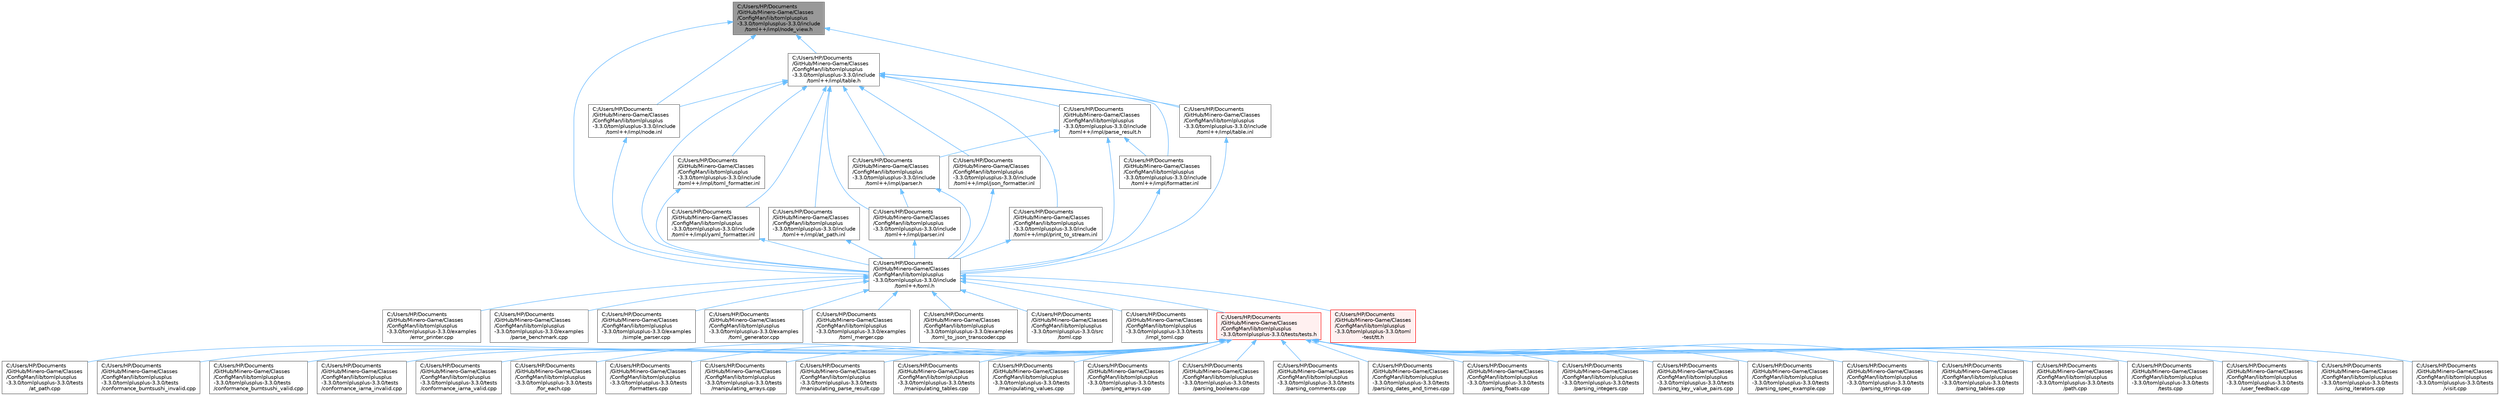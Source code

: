 digraph "C:/Users/HP/Documents/GitHub/Minero-Game/Classes/ConfigMan/lib/tomlplusplus-3.3.0/tomlplusplus-3.3.0/include/toml++/impl/node_view.h"
{
 // LATEX_PDF_SIZE
  bgcolor="transparent";
  edge [fontname=Helvetica,fontsize=10,labelfontname=Helvetica,labelfontsize=10];
  node [fontname=Helvetica,fontsize=10,shape=box,height=0.2,width=0.4];
  Node1 [id="Node000001",label="C:/Users/HP/Documents\l/GitHub/Minero-Game/Classes\l/ConfigMan/lib/tomlplusplus\l-3.3.0/tomlplusplus-3.3.0/include\l/toml++/impl/node_view.h",height=0.2,width=0.4,color="gray40", fillcolor="grey60", style="filled", fontcolor="black",tooltip=" "];
  Node1 -> Node2 [id="edge67_Node000001_Node000002",dir="back",color="steelblue1",style="solid",tooltip=" "];
  Node2 [id="Node000002",label="C:/Users/HP/Documents\l/GitHub/Minero-Game/Classes\l/ConfigMan/lib/tomlplusplus\l-3.3.0/tomlplusplus-3.3.0/include\l/toml++/impl/node.inl",height=0.2,width=0.4,color="grey40", fillcolor="white", style="filled",URL="$node_8inl.html",tooltip=" "];
  Node2 -> Node3 [id="edge68_Node000002_Node000003",dir="back",color="steelblue1",style="solid",tooltip=" "];
  Node3 [id="Node000003",label="C:/Users/HP/Documents\l/GitHub/Minero-Game/Classes\l/ConfigMan/lib/tomlplusplus\l-3.3.0/tomlplusplus-3.3.0/include\l/toml++/toml.h",height=0.2,width=0.4,color="grey40", fillcolor="white", style="filled",URL="$toml_8h.html",tooltip=" "];
  Node3 -> Node4 [id="edge69_Node000003_Node000004",dir="back",color="steelblue1",style="solid",tooltip=" "];
  Node4 [id="Node000004",label="C:/Users/HP/Documents\l/GitHub/Minero-Game/Classes\l/ConfigMan/lib/tomlplusplus\l-3.3.0/tomlplusplus-3.3.0/examples\l/error_printer.cpp",height=0.2,width=0.4,color="grey40", fillcolor="white", style="filled",URL="$error__printer_8cpp.html",tooltip=" "];
  Node3 -> Node5 [id="edge70_Node000003_Node000005",dir="back",color="steelblue1",style="solid",tooltip=" "];
  Node5 [id="Node000005",label="C:/Users/HP/Documents\l/GitHub/Minero-Game/Classes\l/ConfigMan/lib/tomlplusplus\l-3.3.0/tomlplusplus-3.3.0/examples\l/parse_benchmark.cpp",height=0.2,width=0.4,color="grey40", fillcolor="white", style="filled",URL="$parse__benchmark_8cpp.html",tooltip=" "];
  Node3 -> Node6 [id="edge71_Node000003_Node000006",dir="back",color="steelblue1",style="solid",tooltip=" "];
  Node6 [id="Node000006",label="C:/Users/HP/Documents\l/GitHub/Minero-Game/Classes\l/ConfigMan/lib/tomlplusplus\l-3.3.0/tomlplusplus-3.3.0/examples\l/simple_parser.cpp",height=0.2,width=0.4,color="grey40", fillcolor="white", style="filled",URL="$simple__parser_8cpp.html",tooltip=" "];
  Node3 -> Node7 [id="edge72_Node000003_Node000007",dir="back",color="steelblue1",style="solid",tooltip=" "];
  Node7 [id="Node000007",label="C:/Users/HP/Documents\l/GitHub/Minero-Game/Classes\l/ConfigMan/lib/tomlplusplus\l-3.3.0/tomlplusplus-3.3.0/examples\l/toml_generator.cpp",height=0.2,width=0.4,color="grey40", fillcolor="white", style="filled",URL="$toml__generator_8cpp.html",tooltip=" "];
  Node3 -> Node8 [id="edge73_Node000003_Node000008",dir="back",color="steelblue1",style="solid",tooltip=" "];
  Node8 [id="Node000008",label="C:/Users/HP/Documents\l/GitHub/Minero-Game/Classes\l/ConfigMan/lib/tomlplusplus\l-3.3.0/tomlplusplus-3.3.0/examples\l/toml_merger.cpp",height=0.2,width=0.4,color="grey40", fillcolor="white", style="filled",URL="$toml__merger_8cpp.html",tooltip=" "];
  Node3 -> Node9 [id="edge74_Node000003_Node000009",dir="back",color="steelblue1",style="solid",tooltip=" "];
  Node9 [id="Node000009",label="C:/Users/HP/Documents\l/GitHub/Minero-Game/Classes\l/ConfigMan/lib/tomlplusplus\l-3.3.0/tomlplusplus-3.3.0/examples\l/toml_to_json_transcoder.cpp",height=0.2,width=0.4,color="grey40", fillcolor="white", style="filled",URL="$toml__to__json__transcoder_8cpp.html",tooltip=" "];
  Node3 -> Node10 [id="edge75_Node000003_Node000010",dir="back",color="steelblue1",style="solid",tooltip=" "];
  Node10 [id="Node000010",label="C:/Users/HP/Documents\l/GitHub/Minero-Game/Classes\l/ConfigMan/lib/tomlplusplus\l-3.3.0/tomlplusplus-3.3.0/src\l/toml.cpp",height=0.2,width=0.4,color="grey40", fillcolor="white", style="filled",URL="$toml_8cpp.html",tooltip=" "];
  Node3 -> Node11 [id="edge76_Node000003_Node000011",dir="back",color="steelblue1",style="solid",tooltip=" "];
  Node11 [id="Node000011",label="C:/Users/HP/Documents\l/GitHub/Minero-Game/Classes\l/ConfigMan/lib/tomlplusplus\l-3.3.0/tomlplusplus-3.3.0/tests\l/impl_toml.cpp",height=0.2,width=0.4,color="grey40", fillcolor="white", style="filled",URL="$impl__toml_8cpp.html",tooltip=" "];
  Node3 -> Node12 [id="edge77_Node000003_Node000012",dir="back",color="steelblue1",style="solid",tooltip=" "];
  Node12 [id="Node000012",label="C:/Users/HP/Documents\l/GitHub/Minero-Game/Classes\l/ConfigMan/lib/tomlplusplus\l-3.3.0/tomlplusplus-3.3.0/tests/tests.h",height=0.2,width=0.4,color="red", fillcolor="#FFF0F0", style="filled",URL="$tests_8h.html",tooltip=" "];
  Node12 -> Node13 [id="edge78_Node000012_Node000013",dir="back",color="steelblue1",style="solid",tooltip=" "];
  Node13 [id="Node000013",label="C:/Users/HP/Documents\l/GitHub/Minero-Game/Classes\l/ConfigMan/lib/tomlplusplus\l-3.3.0/tomlplusplus-3.3.0/tests\l/at_path.cpp",height=0.2,width=0.4,color="grey40", fillcolor="white", style="filled",URL="$at__path_8cpp.html",tooltip=" "];
  Node12 -> Node14 [id="edge79_Node000012_Node000014",dir="back",color="steelblue1",style="solid",tooltip=" "];
  Node14 [id="Node000014",label="C:/Users/HP/Documents\l/GitHub/Minero-Game/Classes\l/ConfigMan/lib/tomlplusplus\l-3.3.0/tomlplusplus-3.3.0/tests\l/conformance_burntsushi_invalid.cpp",height=0.2,width=0.4,color="grey40", fillcolor="white", style="filled",URL="$conformance__burntsushi__invalid_8cpp.html",tooltip=" "];
  Node12 -> Node15 [id="edge80_Node000012_Node000015",dir="back",color="steelblue1",style="solid",tooltip=" "];
  Node15 [id="Node000015",label="C:/Users/HP/Documents\l/GitHub/Minero-Game/Classes\l/ConfigMan/lib/tomlplusplus\l-3.3.0/tomlplusplus-3.3.0/tests\l/conformance_burntsushi_valid.cpp",height=0.2,width=0.4,color="grey40", fillcolor="white", style="filled",URL="$conformance__burntsushi__valid_8cpp.html",tooltip=" "];
  Node12 -> Node16 [id="edge81_Node000012_Node000016",dir="back",color="steelblue1",style="solid",tooltip=" "];
  Node16 [id="Node000016",label="C:/Users/HP/Documents\l/GitHub/Minero-Game/Classes\l/ConfigMan/lib/tomlplusplus\l-3.3.0/tomlplusplus-3.3.0/tests\l/conformance_iarna_invalid.cpp",height=0.2,width=0.4,color="grey40", fillcolor="white", style="filled",URL="$conformance__iarna__invalid_8cpp.html",tooltip=" "];
  Node12 -> Node17 [id="edge82_Node000012_Node000017",dir="back",color="steelblue1",style="solid",tooltip=" "];
  Node17 [id="Node000017",label="C:/Users/HP/Documents\l/GitHub/Minero-Game/Classes\l/ConfigMan/lib/tomlplusplus\l-3.3.0/tomlplusplus-3.3.0/tests\l/conformance_iarna_valid.cpp",height=0.2,width=0.4,color="grey40", fillcolor="white", style="filled",URL="$conformance__iarna__valid_8cpp.html",tooltip=" "];
  Node12 -> Node18 [id="edge83_Node000012_Node000018",dir="back",color="steelblue1",style="solid",tooltip=" "];
  Node18 [id="Node000018",label="C:/Users/HP/Documents\l/GitHub/Minero-Game/Classes\l/ConfigMan/lib/tomlplusplus\l-3.3.0/tomlplusplus-3.3.0/tests\l/for_each.cpp",height=0.2,width=0.4,color="grey40", fillcolor="white", style="filled",URL="$for__each_8cpp.html",tooltip=" "];
  Node12 -> Node19 [id="edge84_Node000012_Node000019",dir="back",color="steelblue1",style="solid",tooltip=" "];
  Node19 [id="Node000019",label="C:/Users/HP/Documents\l/GitHub/Minero-Game/Classes\l/ConfigMan/lib/tomlplusplus\l-3.3.0/tomlplusplus-3.3.0/tests\l/formatters.cpp",height=0.2,width=0.4,color="grey40", fillcolor="white", style="filled",URL="$formatters_8cpp.html",tooltip=" "];
  Node12 -> Node20 [id="edge85_Node000012_Node000020",dir="back",color="steelblue1",style="solid",tooltip=" "];
  Node20 [id="Node000020",label="C:/Users/HP/Documents\l/GitHub/Minero-Game/Classes\l/ConfigMan/lib/tomlplusplus\l-3.3.0/tomlplusplus-3.3.0/tests\l/manipulating_arrays.cpp",height=0.2,width=0.4,color="grey40", fillcolor="white", style="filled",URL="$manipulating__arrays_8cpp.html",tooltip=" "];
  Node12 -> Node21 [id="edge86_Node000012_Node000021",dir="back",color="steelblue1",style="solid",tooltip=" "];
  Node21 [id="Node000021",label="C:/Users/HP/Documents\l/GitHub/Minero-Game/Classes\l/ConfigMan/lib/tomlplusplus\l-3.3.0/tomlplusplus-3.3.0/tests\l/manipulating_parse_result.cpp",height=0.2,width=0.4,color="grey40", fillcolor="white", style="filled",URL="$manipulating__parse__result_8cpp.html",tooltip=" "];
  Node12 -> Node22 [id="edge87_Node000012_Node000022",dir="back",color="steelblue1",style="solid",tooltip=" "];
  Node22 [id="Node000022",label="C:/Users/HP/Documents\l/GitHub/Minero-Game/Classes\l/ConfigMan/lib/tomlplusplus\l-3.3.0/tomlplusplus-3.3.0/tests\l/manipulating_tables.cpp",height=0.2,width=0.4,color="grey40", fillcolor="white", style="filled",URL="$manipulating__tables_8cpp.html",tooltip=" "];
  Node12 -> Node23 [id="edge88_Node000012_Node000023",dir="back",color="steelblue1",style="solid",tooltip=" "];
  Node23 [id="Node000023",label="C:/Users/HP/Documents\l/GitHub/Minero-Game/Classes\l/ConfigMan/lib/tomlplusplus\l-3.3.0/tomlplusplus-3.3.0/tests\l/manipulating_values.cpp",height=0.2,width=0.4,color="grey40", fillcolor="white", style="filled",URL="$manipulating__values_8cpp.html",tooltip=" "];
  Node12 -> Node24 [id="edge89_Node000012_Node000024",dir="back",color="steelblue1",style="solid",tooltip=" "];
  Node24 [id="Node000024",label="C:/Users/HP/Documents\l/GitHub/Minero-Game/Classes\l/ConfigMan/lib/tomlplusplus\l-3.3.0/tomlplusplus-3.3.0/tests\l/parsing_arrays.cpp",height=0.2,width=0.4,color="grey40", fillcolor="white", style="filled",URL="$parsing__arrays_8cpp.html",tooltip=" "];
  Node12 -> Node25 [id="edge90_Node000012_Node000025",dir="back",color="steelblue1",style="solid",tooltip=" "];
  Node25 [id="Node000025",label="C:/Users/HP/Documents\l/GitHub/Minero-Game/Classes\l/ConfigMan/lib/tomlplusplus\l-3.3.0/tomlplusplus-3.3.0/tests\l/parsing_booleans.cpp",height=0.2,width=0.4,color="grey40", fillcolor="white", style="filled",URL="$parsing__booleans_8cpp.html",tooltip=" "];
  Node12 -> Node26 [id="edge91_Node000012_Node000026",dir="back",color="steelblue1",style="solid",tooltip=" "];
  Node26 [id="Node000026",label="C:/Users/HP/Documents\l/GitHub/Minero-Game/Classes\l/ConfigMan/lib/tomlplusplus\l-3.3.0/tomlplusplus-3.3.0/tests\l/parsing_comments.cpp",height=0.2,width=0.4,color="grey40", fillcolor="white", style="filled",URL="$parsing__comments_8cpp.html",tooltip=" "];
  Node12 -> Node27 [id="edge92_Node000012_Node000027",dir="back",color="steelblue1",style="solid",tooltip=" "];
  Node27 [id="Node000027",label="C:/Users/HP/Documents\l/GitHub/Minero-Game/Classes\l/ConfigMan/lib/tomlplusplus\l-3.3.0/tomlplusplus-3.3.0/tests\l/parsing_dates_and_times.cpp",height=0.2,width=0.4,color="grey40", fillcolor="white", style="filled",URL="$parsing__dates__and__times_8cpp.html",tooltip=" "];
  Node12 -> Node28 [id="edge93_Node000012_Node000028",dir="back",color="steelblue1",style="solid",tooltip=" "];
  Node28 [id="Node000028",label="C:/Users/HP/Documents\l/GitHub/Minero-Game/Classes\l/ConfigMan/lib/tomlplusplus\l-3.3.0/tomlplusplus-3.3.0/tests\l/parsing_floats.cpp",height=0.2,width=0.4,color="grey40", fillcolor="white", style="filled",URL="$parsing__floats_8cpp.html",tooltip=" "];
  Node12 -> Node29 [id="edge94_Node000012_Node000029",dir="back",color="steelblue1",style="solid",tooltip=" "];
  Node29 [id="Node000029",label="C:/Users/HP/Documents\l/GitHub/Minero-Game/Classes\l/ConfigMan/lib/tomlplusplus\l-3.3.0/tomlplusplus-3.3.0/tests\l/parsing_integers.cpp",height=0.2,width=0.4,color="grey40", fillcolor="white", style="filled",URL="$parsing__integers_8cpp.html",tooltip=" "];
  Node12 -> Node30 [id="edge95_Node000012_Node000030",dir="back",color="steelblue1",style="solid",tooltip=" "];
  Node30 [id="Node000030",label="C:/Users/HP/Documents\l/GitHub/Minero-Game/Classes\l/ConfigMan/lib/tomlplusplus\l-3.3.0/tomlplusplus-3.3.0/tests\l/parsing_key_value_pairs.cpp",height=0.2,width=0.4,color="grey40", fillcolor="white", style="filled",URL="$parsing__key__value__pairs_8cpp.html",tooltip=" "];
  Node12 -> Node31 [id="edge96_Node000012_Node000031",dir="back",color="steelblue1",style="solid",tooltip=" "];
  Node31 [id="Node000031",label="C:/Users/HP/Documents\l/GitHub/Minero-Game/Classes\l/ConfigMan/lib/tomlplusplus\l-3.3.0/tomlplusplus-3.3.0/tests\l/parsing_spec_example.cpp",height=0.2,width=0.4,color="grey40", fillcolor="white", style="filled",URL="$parsing__spec__example_8cpp.html",tooltip=" "];
  Node12 -> Node32 [id="edge97_Node000012_Node000032",dir="back",color="steelblue1",style="solid",tooltip=" "];
  Node32 [id="Node000032",label="C:/Users/HP/Documents\l/GitHub/Minero-Game/Classes\l/ConfigMan/lib/tomlplusplus\l-3.3.0/tomlplusplus-3.3.0/tests\l/parsing_strings.cpp",height=0.2,width=0.4,color="grey40", fillcolor="white", style="filled",URL="$parsing__strings_8cpp.html",tooltip=" "];
  Node12 -> Node33 [id="edge98_Node000012_Node000033",dir="back",color="steelblue1",style="solid",tooltip=" "];
  Node33 [id="Node000033",label="C:/Users/HP/Documents\l/GitHub/Minero-Game/Classes\l/ConfigMan/lib/tomlplusplus\l-3.3.0/tomlplusplus-3.3.0/tests\l/parsing_tables.cpp",height=0.2,width=0.4,color="grey40", fillcolor="white", style="filled",URL="$parsing__tables_8cpp.html",tooltip=" "];
  Node12 -> Node34 [id="edge99_Node000012_Node000034",dir="back",color="steelblue1",style="solid",tooltip=" "];
  Node34 [id="Node000034",label="C:/Users/HP/Documents\l/GitHub/Minero-Game/Classes\l/ConfigMan/lib/tomlplusplus\l-3.3.0/tomlplusplus-3.3.0/tests\l/path.cpp",height=0.2,width=0.4,color="grey40", fillcolor="white", style="filled",URL="$path_8cpp.html",tooltip=" "];
  Node12 -> Node35 [id="edge100_Node000012_Node000035",dir="back",color="steelblue1",style="solid",tooltip=" "];
  Node35 [id="Node000035",label="C:/Users/HP/Documents\l/GitHub/Minero-Game/Classes\l/ConfigMan/lib/tomlplusplus\l-3.3.0/tomlplusplus-3.3.0/tests\l/tests.cpp",height=0.2,width=0.4,color="grey40", fillcolor="white", style="filled",URL="$tests_8cpp.html",tooltip=" "];
  Node12 -> Node36 [id="edge101_Node000012_Node000036",dir="back",color="steelblue1",style="solid",tooltip=" "];
  Node36 [id="Node000036",label="C:/Users/HP/Documents\l/GitHub/Minero-Game/Classes\l/ConfigMan/lib/tomlplusplus\l-3.3.0/tomlplusplus-3.3.0/tests\l/user_feedback.cpp",height=0.2,width=0.4,color="grey40", fillcolor="white", style="filled",URL="$user__feedback_8cpp.html",tooltip=" "];
  Node12 -> Node37 [id="edge102_Node000012_Node000037",dir="back",color="steelblue1",style="solid",tooltip=" "];
  Node37 [id="Node000037",label="C:/Users/HP/Documents\l/GitHub/Minero-Game/Classes\l/ConfigMan/lib/tomlplusplus\l-3.3.0/tomlplusplus-3.3.0/tests\l/using_iterators.cpp",height=0.2,width=0.4,color="grey40", fillcolor="white", style="filled",URL="$using__iterators_8cpp.html",tooltip=" "];
  Node12 -> Node38 [id="edge103_Node000012_Node000038",dir="back",color="steelblue1",style="solid",tooltip=" "];
  Node38 [id="Node000038",label="C:/Users/HP/Documents\l/GitHub/Minero-Game/Classes\l/ConfigMan/lib/tomlplusplus\l-3.3.0/tomlplusplus-3.3.0/tests\l/visit.cpp",height=0.2,width=0.4,color="grey40", fillcolor="white", style="filled",URL="$visit_8cpp.html",tooltip=" "];
  Node3 -> Node40 [id="edge104_Node000003_Node000040",dir="back",color="steelblue1",style="solid",tooltip=" "];
  Node40 [id="Node000040",label="C:/Users/HP/Documents\l/GitHub/Minero-Game/Classes\l/ConfigMan/lib/tomlplusplus\l-3.3.0/tomlplusplus-3.3.0/toml\l-test/tt.h",height=0.2,width=0.4,color="red", fillcolor="#FFF0F0", style="filled",URL="$tt_8h.html",tooltip=" "];
  Node1 -> Node43 [id="edge105_Node000001_Node000043",dir="back",color="steelblue1",style="solid",tooltip=" "];
  Node43 [id="Node000043",label="C:/Users/HP/Documents\l/GitHub/Minero-Game/Classes\l/ConfigMan/lib/tomlplusplus\l-3.3.0/tomlplusplus-3.3.0/include\l/toml++/impl/table.h",height=0.2,width=0.4,color="grey40", fillcolor="white", style="filled",URL="$table_8h.html",tooltip=" "];
  Node43 -> Node44 [id="edge106_Node000043_Node000044",dir="back",color="steelblue1",style="solid",tooltip=" "];
  Node44 [id="Node000044",label="C:/Users/HP/Documents\l/GitHub/Minero-Game/Classes\l/ConfigMan/lib/tomlplusplus\l-3.3.0/tomlplusplus-3.3.0/include\l/toml++/impl/at_path.inl",height=0.2,width=0.4,color="grey40", fillcolor="white", style="filled",URL="$at__path_8inl.html",tooltip=" "];
  Node44 -> Node3 [id="edge107_Node000044_Node000003",dir="back",color="steelblue1",style="solid",tooltip=" "];
  Node43 -> Node45 [id="edge108_Node000043_Node000045",dir="back",color="steelblue1",style="solid",tooltip=" "];
  Node45 [id="Node000045",label="C:/Users/HP/Documents\l/GitHub/Minero-Game/Classes\l/ConfigMan/lib/tomlplusplus\l-3.3.0/tomlplusplus-3.3.0/include\l/toml++/impl/formatter.inl",height=0.2,width=0.4,color="grey40", fillcolor="white", style="filled",URL="$formatter_8inl.html",tooltip=" "];
  Node45 -> Node3 [id="edge109_Node000045_Node000003",dir="back",color="steelblue1",style="solid",tooltip=" "];
  Node43 -> Node46 [id="edge110_Node000043_Node000046",dir="back",color="steelblue1",style="solid",tooltip=" "];
  Node46 [id="Node000046",label="C:/Users/HP/Documents\l/GitHub/Minero-Game/Classes\l/ConfigMan/lib/tomlplusplus\l-3.3.0/tomlplusplus-3.3.0/include\l/toml++/impl/json_formatter.inl",height=0.2,width=0.4,color="grey40", fillcolor="white", style="filled",URL="$json__formatter_8inl.html",tooltip=" "];
  Node46 -> Node3 [id="edge111_Node000046_Node000003",dir="back",color="steelblue1",style="solid",tooltip=" "];
  Node43 -> Node2 [id="edge112_Node000043_Node000002",dir="back",color="steelblue1",style="solid",tooltip=" "];
  Node43 -> Node47 [id="edge113_Node000043_Node000047",dir="back",color="steelblue1",style="solid",tooltip=" "];
  Node47 [id="Node000047",label="C:/Users/HP/Documents\l/GitHub/Minero-Game/Classes\l/ConfigMan/lib/tomlplusplus\l-3.3.0/tomlplusplus-3.3.0/include\l/toml++/impl/parse_result.h",height=0.2,width=0.4,color="grey40", fillcolor="white", style="filled",URL="$parse__result_8h.html",tooltip=" "];
  Node47 -> Node45 [id="edge114_Node000047_Node000045",dir="back",color="steelblue1",style="solid",tooltip=" "];
  Node47 -> Node48 [id="edge115_Node000047_Node000048",dir="back",color="steelblue1",style="solid",tooltip=" "];
  Node48 [id="Node000048",label="C:/Users/HP/Documents\l/GitHub/Minero-Game/Classes\l/ConfigMan/lib/tomlplusplus\l-3.3.0/tomlplusplus-3.3.0/include\l/toml++/impl/parser.h",height=0.2,width=0.4,color="grey40", fillcolor="white", style="filled",URL="$parser_8h.html",tooltip=" "];
  Node48 -> Node49 [id="edge116_Node000048_Node000049",dir="back",color="steelblue1",style="solid",tooltip=" "];
  Node49 [id="Node000049",label="C:/Users/HP/Documents\l/GitHub/Minero-Game/Classes\l/ConfigMan/lib/tomlplusplus\l-3.3.0/tomlplusplus-3.3.0/include\l/toml++/impl/parser.inl",height=0.2,width=0.4,color="grey40", fillcolor="white", style="filled",URL="$parser_8inl.html",tooltip=" "];
  Node49 -> Node3 [id="edge117_Node000049_Node000003",dir="back",color="steelblue1",style="solid",tooltip=" "];
  Node48 -> Node3 [id="edge118_Node000048_Node000003",dir="back",color="steelblue1",style="solid",tooltip=" "];
  Node47 -> Node3 [id="edge119_Node000047_Node000003",dir="back",color="steelblue1",style="solid",tooltip=" "];
  Node43 -> Node48 [id="edge120_Node000043_Node000048",dir="back",color="steelblue1",style="solid",tooltip=" "];
  Node43 -> Node49 [id="edge121_Node000043_Node000049",dir="back",color="steelblue1",style="solid",tooltip=" "];
  Node43 -> Node50 [id="edge122_Node000043_Node000050",dir="back",color="steelblue1",style="solid",tooltip=" "];
  Node50 [id="Node000050",label="C:/Users/HP/Documents\l/GitHub/Minero-Game/Classes\l/ConfigMan/lib/tomlplusplus\l-3.3.0/tomlplusplus-3.3.0/include\l/toml++/impl/print_to_stream.inl",height=0.2,width=0.4,color="grey40", fillcolor="white", style="filled",URL="$print__to__stream_8inl.html",tooltip=" "];
  Node50 -> Node3 [id="edge123_Node000050_Node000003",dir="back",color="steelblue1",style="solid",tooltip=" "];
  Node43 -> Node51 [id="edge124_Node000043_Node000051",dir="back",color="steelblue1",style="solid",tooltip=" "];
  Node51 [id="Node000051",label="C:/Users/HP/Documents\l/GitHub/Minero-Game/Classes\l/ConfigMan/lib/tomlplusplus\l-3.3.0/tomlplusplus-3.3.0/include\l/toml++/impl/table.inl",height=0.2,width=0.4,color="grey40", fillcolor="white", style="filled",URL="$table_8inl.html",tooltip=" "];
  Node51 -> Node3 [id="edge125_Node000051_Node000003",dir="back",color="steelblue1",style="solid",tooltip=" "];
  Node43 -> Node52 [id="edge126_Node000043_Node000052",dir="back",color="steelblue1",style="solid",tooltip=" "];
  Node52 [id="Node000052",label="C:/Users/HP/Documents\l/GitHub/Minero-Game/Classes\l/ConfigMan/lib/tomlplusplus\l-3.3.0/tomlplusplus-3.3.0/include\l/toml++/impl/toml_formatter.inl",height=0.2,width=0.4,color="grey40", fillcolor="white", style="filled",URL="$toml__formatter_8inl.html",tooltip=" "];
  Node52 -> Node3 [id="edge127_Node000052_Node000003",dir="back",color="steelblue1",style="solid",tooltip=" "];
  Node43 -> Node53 [id="edge128_Node000043_Node000053",dir="back",color="steelblue1",style="solid",tooltip=" "];
  Node53 [id="Node000053",label="C:/Users/HP/Documents\l/GitHub/Minero-Game/Classes\l/ConfigMan/lib/tomlplusplus\l-3.3.0/tomlplusplus-3.3.0/include\l/toml++/impl/yaml_formatter.inl",height=0.2,width=0.4,color="grey40", fillcolor="white", style="filled",URL="$yaml__formatter_8inl.html",tooltip=" "];
  Node53 -> Node3 [id="edge129_Node000053_Node000003",dir="back",color="steelblue1",style="solid",tooltip=" "];
  Node43 -> Node3 [id="edge130_Node000043_Node000003",dir="back",color="steelblue1",style="solid",tooltip=" "];
  Node1 -> Node51 [id="edge131_Node000001_Node000051",dir="back",color="steelblue1",style="solid",tooltip=" "];
  Node1 -> Node3 [id="edge132_Node000001_Node000003",dir="back",color="steelblue1",style="solid",tooltip=" "];
}
